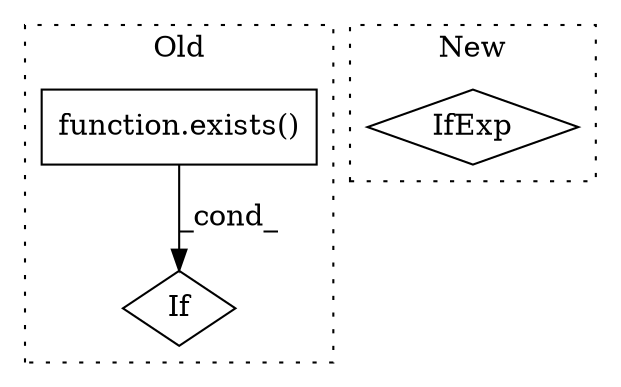 digraph G {
subgraph cluster0 {
1 [label="function.exists()" a="75" s="7224,7253" l="7,1" shape="box"];
3 [label="If" a="96" s="7221" l="3" shape="diamond"];
label = "Old";
style="dotted";
}
subgraph cluster1 {
2 [label="IfExp" a="51" s="11671,11717" l="4,6" shape="diamond"];
label = "New";
style="dotted";
}
1 -> 3 [label="_cond_"];
}